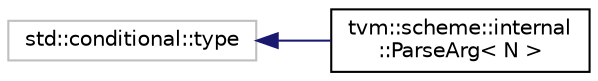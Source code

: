 digraph "Graphical Class Hierarchy"
{
 // LATEX_PDF_SIZE
  edge [fontname="Helvetica",fontsize="10",labelfontname="Helvetica",labelfontsize="10"];
  node [fontname="Helvetica",fontsize="10",shape=record];
  rankdir="LR";
  Node267 [label="std::conditional::type",height=0.2,width=0.4,color="grey75", fillcolor="white", style="filled",tooltip=" "];
  Node267 -> Node0 [dir="back",color="midnightblue",fontsize="10",style="solid",fontname="Helvetica"];
  Node0 [label="tvm::scheme::internal\l::ParseArg\< N \>",height=0.2,width=0.4,color="black", fillcolor="white", style="filled",URL="$classtvm_1_1scheme_1_1internal_1_1ParseArg.html",tooltip=" "];
}
